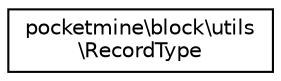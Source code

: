 digraph "Graphical Class Hierarchy"
{
 // INTERACTIVE_SVG=YES
 // LATEX_PDF_SIZE
  edge [fontname="Helvetica",fontsize="10",labelfontname="Helvetica",labelfontsize="10"];
  node [fontname="Helvetica",fontsize="10",shape=record];
  rankdir="LR";
  Node0 [label="pocketmine\\block\\utils\l\\RecordType",height=0.2,width=0.4,color="black", fillcolor="white", style="filled",URL="$d6/d93/classpocketmine_1_1block_1_1utils_1_1_record_type.html",tooltip=" "];
}
